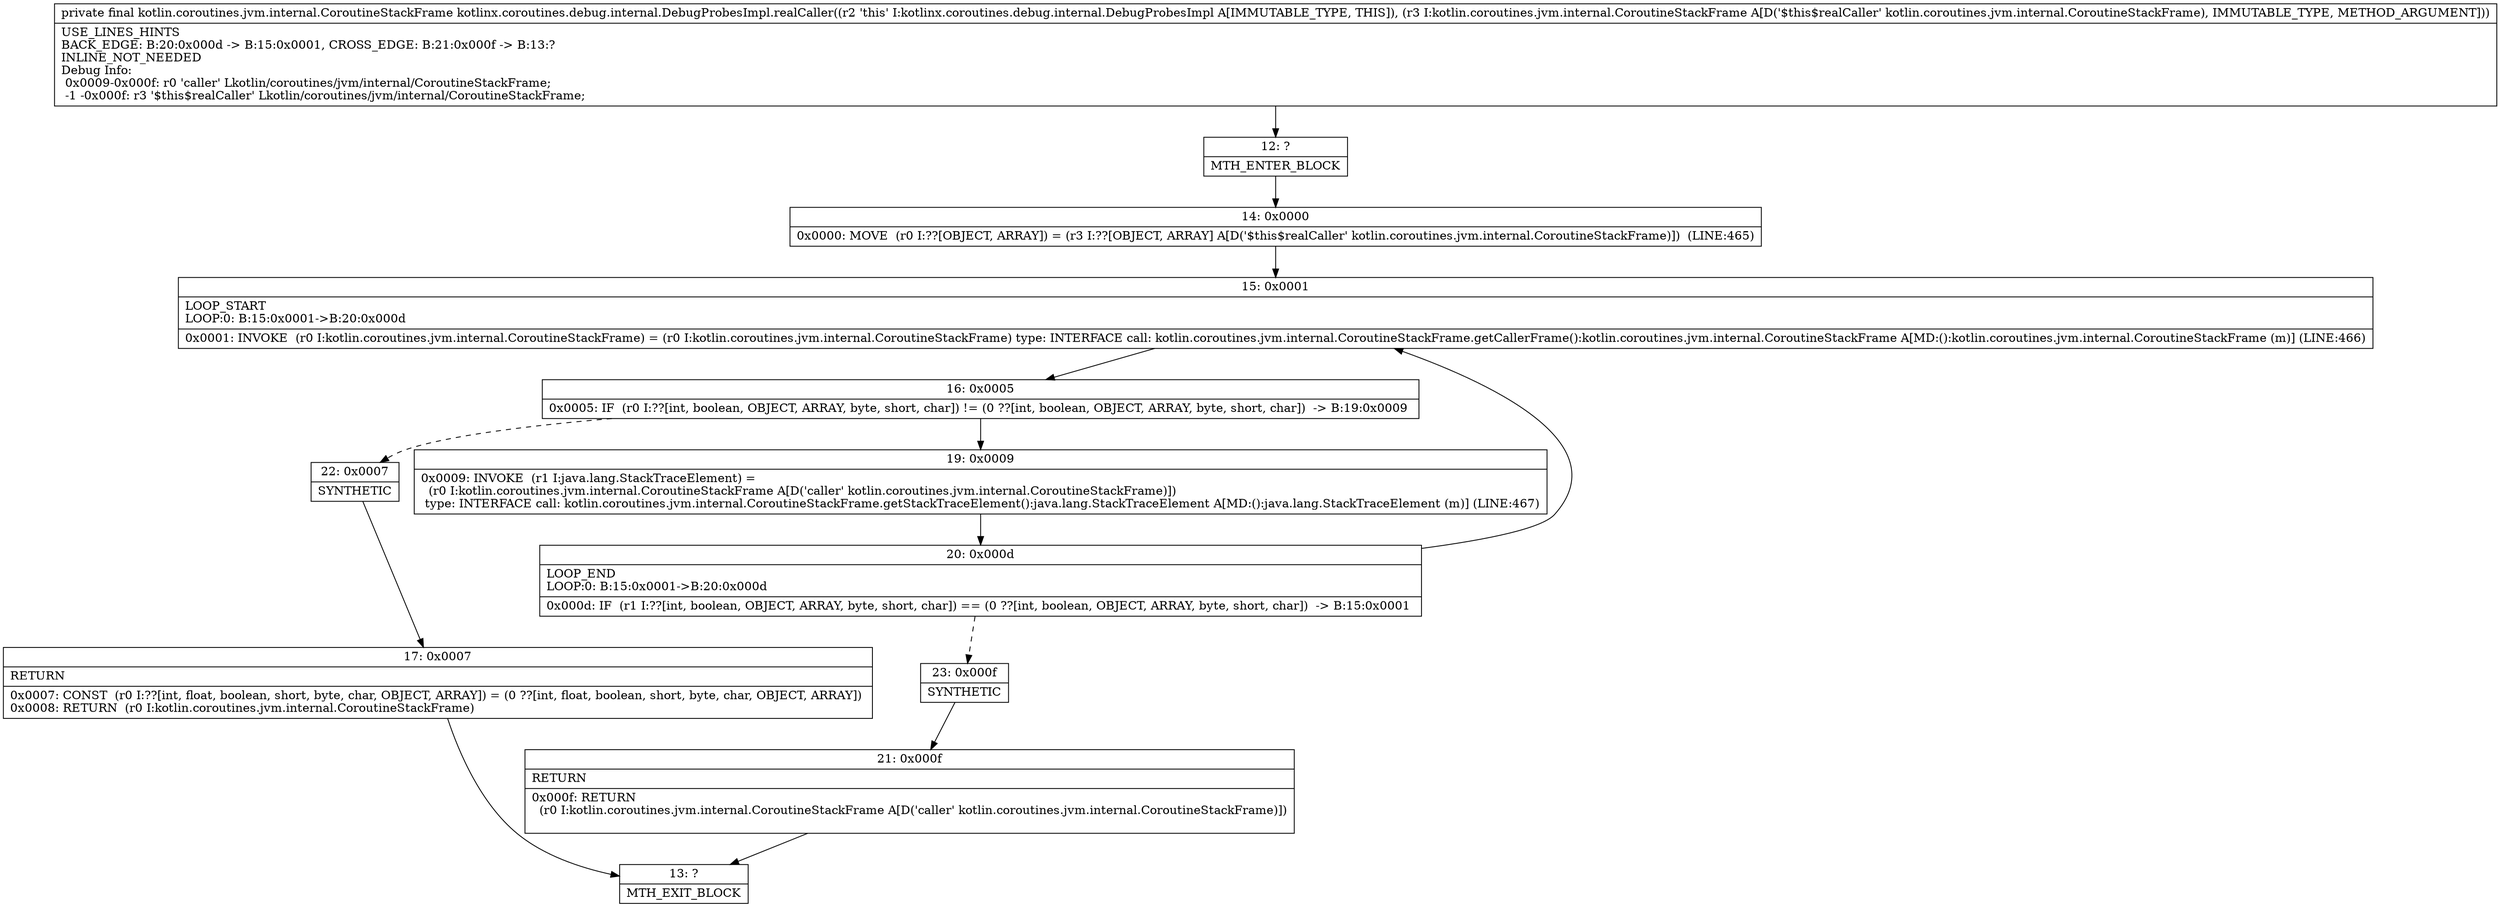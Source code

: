 digraph "CFG forkotlinx.coroutines.debug.internal.DebugProbesImpl.realCaller(Lkotlin\/coroutines\/jvm\/internal\/CoroutineStackFrame;)Lkotlin\/coroutines\/jvm\/internal\/CoroutineStackFrame;" {
Node_12 [shape=record,label="{12\:\ ?|MTH_ENTER_BLOCK\l}"];
Node_14 [shape=record,label="{14\:\ 0x0000|0x0000: MOVE  (r0 I:??[OBJECT, ARRAY]) = (r3 I:??[OBJECT, ARRAY] A[D('$this$realCaller' kotlin.coroutines.jvm.internal.CoroutineStackFrame)])  (LINE:465)\l}"];
Node_15 [shape=record,label="{15\:\ 0x0001|LOOP_START\lLOOP:0: B:15:0x0001\-\>B:20:0x000d\l|0x0001: INVOKE  (r0 I:kotlin.coroutines.jvm.internal.CoroutineStackFrame) = (r0 I:kotlin.coroutines.jvm.internal.CoroutineStackFrame) type: INTERFACE call: kotlin.coroutines.jvm.internal.CoroutineStackFrame.getCallerFrame():kotlin.coroutines.jvm.internal.CoroutineStackFrame A[MD:():kotlin.coroutines.jvm.internal.CoroutineStackFrame (m)] (LINE:466)\l}"];
Node_16 [shape=record,label="{16\:\ 0x0005|0x0005: IF  (r0 I:??[int, boolean, OBJECT, ARRAY, byte, short, char]) != (0 ??[int, boolean, OBJECT, ARRAY, byte, short, char])  \-\> B:19:0x0009 \l}"];
Node_19 [shape=record,label="{19\:\ 0x0009|0x0009: INVOKE  (r1 I:java.lang.StackTraceElement) = \l  (r0 I:kotlin.coroutines.jvm.internal.CoroutineStackFrame A[D('caller' kotlin.coroutines.jvm.internal.CoroutineStackFrame)])\l type: INTERFACE call: kotlin.coroutines.jvm.internal.CoroutineStackFrame.getStackTraceElement():java.lang.StackTraceElement A[MD:():java.lang.StackTraceElement (m)] (LINE:467)\l}"];
Node_20 [shape=record,label="{20\:\ 0x000d|LOOP_END\lLOOP:0: B:15:0x0001\-\>B:20:0x000d\l|0x000d: IF  (r1 I:??[int, boolean, OBJECT, ARRAY, byte, short, char]) == (0 ??[int, boolean, OBJECT, ARRAY, byte, short, char])  \-\> B:15:0x0001 \l}"];
Node_23 [shape=record,label="{23\:\ 0x000f|SYNTHETIC\l}"];
Node_21 [shape=record,label="{21\:\ 0x000f|RETURN\l|0x000f: RETURN  \l  (r0 I:kotlin.coroutines.jvm.internal.CoroutineStackFrame A[D('caller' kotlin.coroutines.jvm.internal.CoroutineStackFrame)])\l \l}"];
Node_13 [shape=record,label="{13\:\ ?|MTH_EXIT_BLOCK\l}"];
Node_22 [shape=record,label="{22\:\ 0x0007|SYNTHETIC\l}"];
Node_17 [shape=record,label="{17\:\ 0x0007|RETURN\l|0x0007: CONST  (r0 I:??[int, float, boolean, short, byte, char, OBJECT, ARRAY]) = (0 ??[int, float, boolean, short, byte, char, OBJECT, ARRAY]) \l0x0008: RETURN  (r0 I:kotlin.coroutines.jvm.internal.CoroutineStackFrame) \l}"];
MethodNode[shape=record,label="{private final kotlin.coroutines.jvm.internal.CoroutineStackFrame kotlinx.coroutines.debug.internal.DebugProbesImpl.realCaller((r2 'this' I:kotlinx.coroutines.debug.internal.DebugProbesImpl A[IMMUTABLE_TYPE, THIS]), (r3 I:kotlin.coroutines.jvm.internal.CoroutineStackFrame A[D('$this$realCaller' kotlin.coroutines.jvm.internal.CoroutineStackFrame), IMMUTABLE_TYPE, METHOD_ARGUMENT]))  | USE_LINES_HINTS\lBACK_EDGE: B:20:0x000d \-\> B:15:0x0001, CROSS_EDGE: B:21:0x000f \-\> B:13:?\lINLINE_NOT_NEEDED\lDebug Info:\l  0x0009\-0x000f: r0 'caller' Lkotlin\/coroutines\/jvm\/internal\/CoroutineStackFrame;\l  \-1 \-0x000f: r3 '$this$realCaller' Lkotlin\/coroutines\/jvm\/internal\/CoroutineStackFrame;\l}"];
MethodNode -> Node_12;Node_12 -> Node_14;
Node_14 -> Node_15;
Node_15 -> Node_16;
Node_16 -> Node_19;
Node_16 -> Node_22[style=dashed];
Node_19 -> Node_20;
Node_20 -> Node_15;
Node_20 -> Node_23[style=dashed];
Node_23 -> Node_21;
Node_21 -> Node_13;
Node_22 -> Node_17;
Node_17 -> Node_13;
}

